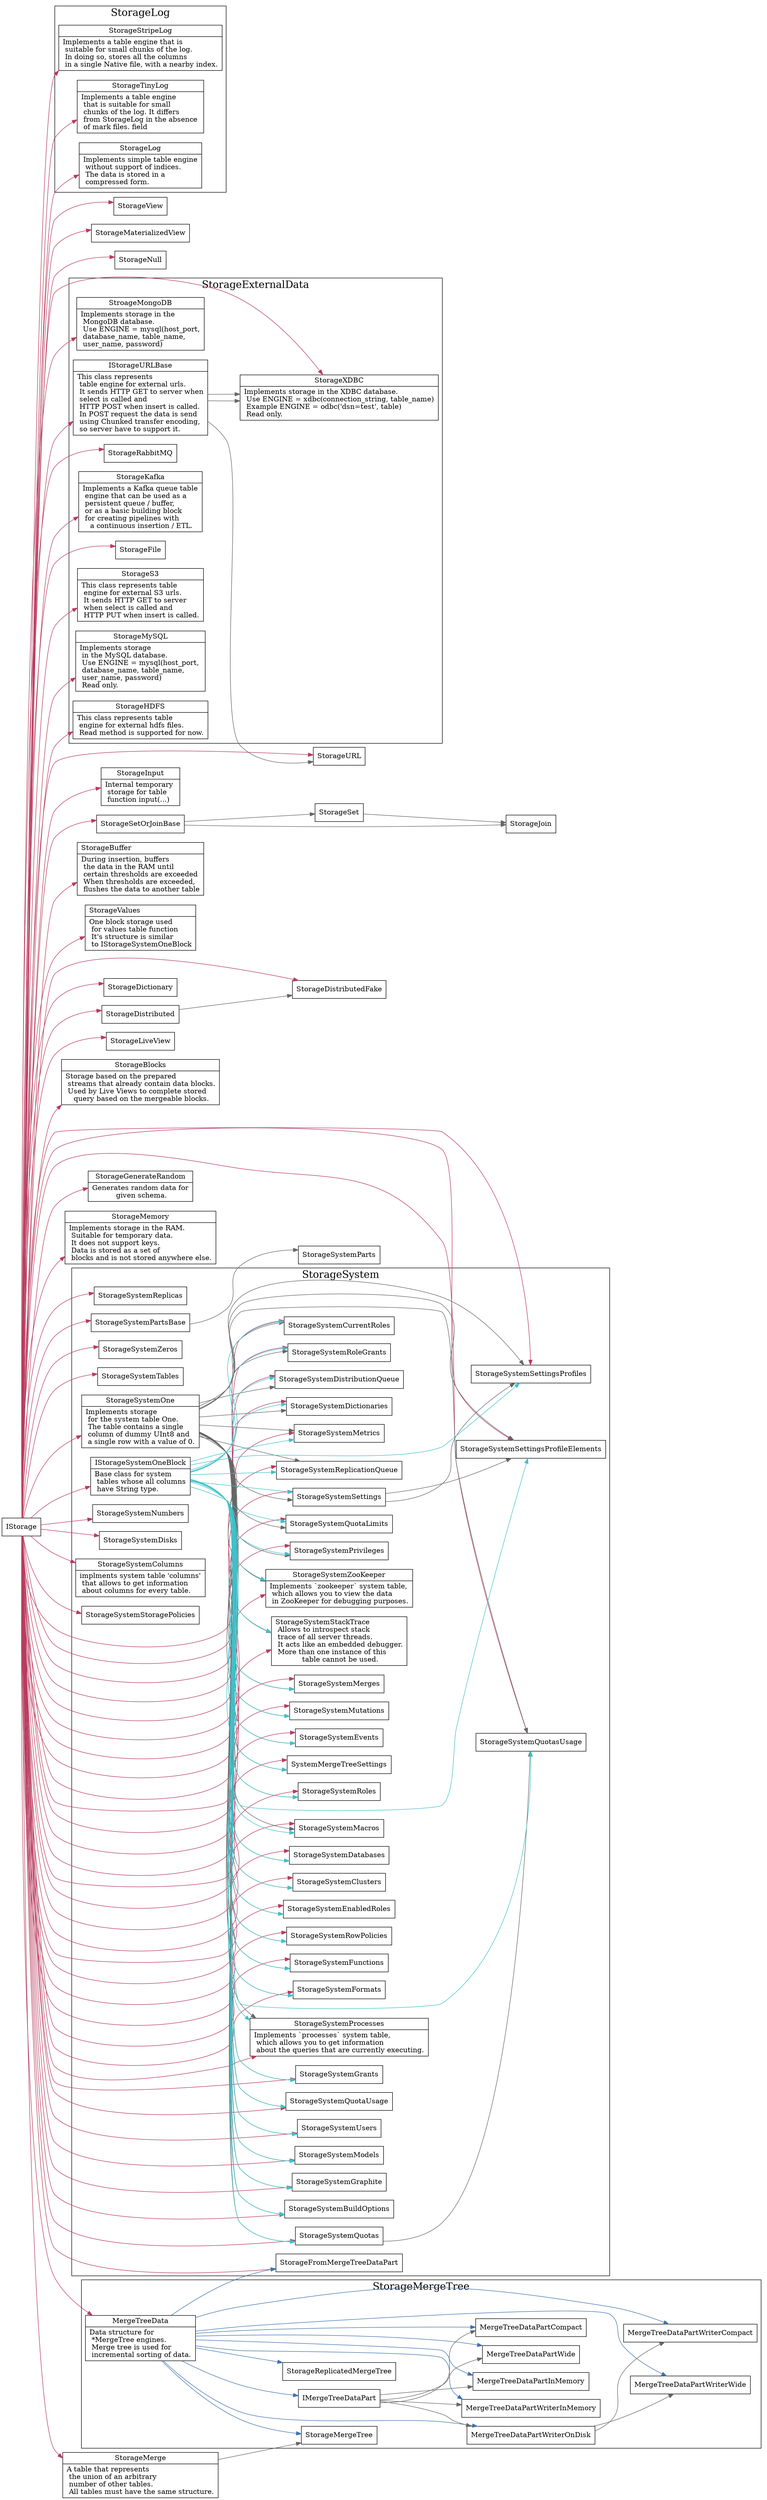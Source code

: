 digraph istorageInheirt {
  node[shape=box];
  edge[color=gray40];
  newrank=true;
  rankdir=LR;
  IStorage -> {
    StorageTinyLog;
    StorageView;
    StorageMaterializedView;
    StorageNull;
    StorageFile;
    StorageS3;
    StorageMySQL;
    StorageXDBC;
    StorageGenerateRandom;
    StorageHDFS;
    StorageMemory;
    StorageMongoDB;
    StorageLog;
    IStorageURLBase;
    StorageURL;
    StorageInput;
    StorageStripeLog;
    StorageDistributed;
    StorageBuffer;
    StorageValues;
    StorageSetOrJoinBase;
    StorageDictionary;
    StorageMerge;
    StorageLiveView;
    StorageBlocks;
    StorageRabbitMQ;
    StorageSystemRoleGrants;
    StorageSystemDistributionQueue;
    StorageSystemBuildOptions;
    StorageSystemQuotasUsage;
    StorageSystemQuotas;
    StorageSystemColumns;
    StorageSystemCurrentRoles;
    StorageSystemSettingsProfileElements;
    StorageSystemDictionaries;
    StorageSystemMetrics;
    StorageSystemReplicationQueue;
    StorageSystemStoragePolicies;
    StorageSystemReplicas;
    StorageSystemSettings;
    StorageSystemQuotaLimits;
    StorageSystemPrivileges;
    StorageSystemZooKeeper;
    StorageSystemPartsBase;
    StorageSystemStackTrace;
    StorageSystemMerges;
    StorageSystemMutations;
    StorageSystemEvents;
    SystemMergeTreeSettings;
    StorageSystemRoles;
    StorageSystemMacros;
    StorageSystemDatabases;
    StorageSystemZeros;
    StorageSystemClusters;
    StorageSystemEnabledRoles;
    StorageSystemTables;
    StorageSystemRowPolicies;
    StorageSystemOne;
    IStorageSystemOneBlock;
    StorageSystemFunctions;
    StorageSystemFormats;
    StorageSystemProcesses;
    StorageSystemNumbers;
    StorageSystemGrants;
    StorageSystemQuotaUsage;
    StorageSystemUsers;
    StorageSystemDisks;
    StorageSystemModels;
    StorageSystemSettingsProfiles;
    StorageSystemGraphite;
    StorageFromMergeTreeDataPart;
    MergeTreeData;
    StorageKafka;
    StorageDistributedFake
  }[color="#b83b5e"]

  MergeTreeData -> {
    StorageMergeTree;
    StorageReplicatedMergeTree;
    IMergeTreeDataPart;
    MergeTreeDataPartWriterOnDisk;
    MergeTreeDataPartWriterInMemory;
    MergeTreeDataPartInMemory;
    StorageFromMergeTreeDataPart;
    MergeTreeDataPartWriterWide;
    MergeTreeDataPartWide;
    MergeTreeDataPartWriterCompact;
    MergeTreeDataPartCompact
  }[color="#3f72af"]

  MergeTreeDataPartWriterOnDisk -> {
    MergeTreeDataPartWriterWide;
    MergeTreeDataPartWriterCompact
  }
  IMergeTreeDataPart -> {
    MergeTreeDataPartWriterOnDisk;
    MergeTreeDataPartWriterInMemory;
    MergeTreeDataPartInMemory;
    MergeTreeDataPartWide;
    MergeTreeDataPartCompact
  }
  IStorageSystemOneBlock -> {
      StorageSystemRoleGrants;
      StorageSystemDistributionQueue;
      StorageSystemMetrics;
      StorageSystemBuildOptions;
      StorageSystemQuotasUsage;
      StorageSystemCurrentRoles;
      StorageSystemSettings;
      StorageSystemQuotas;
      StorageSystemDictionaries;
      StorageSystemReplicationQueue;
      StorageSystemQuotaLimits;
      StorageSystemMutations;
      StorageSystemStackTrace;
      StorageSystemZooKeeper;
      StorageSystemSettingsProfileElements;
      StorageSystemMerges;
      StorageSystemPrivileges;
      StorageSystemDatabases;
      StorageSystemEvents;
      SystemMergeTreeSettings;
      StorageSystemRoles;
      StorageSystemMacros;
      StorageSystemClusters;
      StorageSystemEnabledRoles;
      StorageSystemRowPolicies;
      StorageSystemFormats;
      StorageSystemFunctions;
      StorageSystemProcesses;
      StorageSystemGrants;
      StorageSystemQuotaUsage;
      StorageSystemUsers;
      StorageSystemModels;
      StorageSystemGraphite;
      StorageSystemSettingsProfiles
  }[color="#3fc1c9"]

  StorageSystemQuotas -> {
      StorageSystemQuotasUsage
  }
  StorageSystemSettings -> {
      StorageSystemSettingsProfileElements;
      StorageSystemSettingsProfiles
  }
  StorageSystemOne -> {
      StorageSystemRoleGrants;
      StorageSystemBuildOptions;
      StorageSystemDistributionQueue;
      StorageSystemQuotasUsage;
      StorageSystemQuotas;
      StorageSystemMetrics;
      StorageSystemReplicationQueue;
      StorageSystemSettings;
      StorageSystemDictionaries;
      StorageSystemCurrentRoles;
      StorageSystemQuotaLimits;
      StorageSystemMutations;
      StorageSystemPrivileges;
      StorageSystemZooKeeper;
      StorageSystemStackTrace;
      StorageSystemMerges;
      StorageSystemSettingsProfileElements;
      StorageSystemDatabases;
      StorageSystemEvents;
      SystemMergeTreeSettings;
      StorageSystemMacros;
      StorageSystemRoles;
      StorageSystemClusters;
      StorageSystemEnabledRoles;
      StorageSystemRowPolicies;
      StorageSystemFunctions;
      StorageSystemFormats;
      StorageSystemGrants;
      StorageSystemProcesses;
      StorageSystemUsers;
      StorageSystemModels;
      StorageSystemQuotaUsage;
      StorageSystemSettingsProfiles;
      StorageSystemGraphite
    }
    StorageSystemPartsBase -> {
        StorageSystemParts
    }
    StorageMerge -> {
        StorageMergeTree
    }
    StorageSetOrJoinBase -> {
        StorageSet;
        StorageJoin
    }
    StorageSet -> {
        StorageJoin
    }
    StorageDistributed -> {
        StorageDistributedFake
    }
    IStorageURLBase -> {
        StorageXDBC
    }
    IStorageURLBase -> {
        StorageXDBC;
        StorageURL
    }

    StorageSystemOne[
      shape="record";
      label="{{
        StorageSystemOne|
        Implements storage \l 
        for the system table One.\l
        The table contains a single \l 
        column of dummy UInt8 and\l 
        a single row with a value of 0.\l
      }}";
    ];

    IStorageSystemOneBlock[
      shape="record";
      label="{{
        IStorageSystemOneBlock|
          Base class for system\l 
          tables whose all columns\l 
          have String type.\l
      }}";
    ];

    StorageSystemColumns[
      shape="record";
      label="{{
        StorageSystemColumns|
        implments system table 'columns'\l
        that allows to get information\l 
        about columns for every table.\l
      }}";
    ];

    MergeTreeData[
      shape="record";
      label="{{
        MergeTreeData|
            Data structure for \l 
            *MergeTree engines.\l
            Merge tree is used for\l 
            incremental sorting of data.
      }}";
    ];
    
    StorageTinyLog[
      shape="record";
      label="{{
        StorageTinyLog|
            Implements a table engine\l 
            that is suitable for small\l 
            chunks of the log. It differs\l
            from StorageLog in the absence \l 
            of mark files.
          field \l
      }}";
    ];
    StorageStripeLog[
      shape="record";
      label="{{
        StorageStripeLog|
            Implements a table engine that is\l 
            suitable for small chunks of the log.\l
            In doing so, stores all the columns \l 
            in a single Native file, with a nearby index.\l
      }}";
    ];

    StorageLog[
      shape="record";
      label="{{
        StorageLog|
            Implements simple table engine\l 
            without support of indices.\l
            The data is stored in a \l
            compressed form.\l
      }}";
    ];

    StorageMemory[
      shape="record";
      label="{{
        StorageMemory|
          Implements storage in the RAM.\l
          Suitable for temporary data.\l
          It does not support keys.\l
          Data is stored as a set of\l 
          blocks and is not stored anywhere else.\l
      }}";
    ];

    StorageBlocks[
      shape="record";
      label="{{
        StorageBlocks|
            Storage based on the prepared\l 
            streams that already contain data blocks.\l
            Used by Live Views to complete stored\l
            query based on the mergeable blocks.
      }}";
    ];
    StorageMySQL[
      shape="record";
      label="{{
        StorageMySQL|
          Implements storage\l 
          in the MySQL database.\l
          Use ENGINE = mysql(host_port, \l 
          database_name, table_name, \l 
          user_name, password)\l
          Read only.\l
      }}";
    ];

    StorageMongoDB[
      shape="record";
      label="{{
        StroageMongoDB|
           Implements storage in the\l 
           MongoDB database.\l
           Use ENGINE = mysql(host_port,\l 
           database_name, table_name,\l 
           user_name, password)\l
      }}";
    ];

    StorageS3[
      shape="record";
      label="{{
        StorageS3|
          This class represents table\l 
          engine for external S3 urls.\l
          It sends HTTP GET to server \l 
          when select is called and\l
          HTTP PUT when insert is called.
      }}";
    ];
    StorageHDFS[
      shape="record";
      label="{{
        StorageHDFS|
          This class represents table \l 
          engine for external hdfs files.\l
          Read method is supported for now.\l
      }}";
    ];

    StorageInput[
      shape="record";
      label="{{
        StorageInput|
          Internal temporary \l 
          storage for table \l 
          function input(...)\l
      }}";
    ];

    IStorageURLBase[
      shape="record";
      label="{{
        IStorageURLBase|
            This class represents \l 
            table engine for external urls.\l
            It sends HTTP GET to server when\l 
            select is called and\l
            HTTP POST when insert is called.\l 
            In POST request the data is send\l
            using Chunked transfer encoding, \l 
            so server have to support it.\l
      }}";
    ];

    StorageXDBC[
      shape="record";
      label="{{
        StorageXDBC|
            Implements storage in the XDBC database.\l
            Use ENGINE = xdbc(connection_string, table_name)\l
            Example ENGINE = odbc('dsn=test', table)\l
            Read only.\l
      }}";
    ];

    StorageKafka[
      shape="record";
      label="{{
        StorageKafka|
          Implements a Kafka queue table\l
          engine that can be used as a \l 
          persistent queue / buffer,\l
           or as a basic building block\l 
           for creating pipelines with\l 
           a continuous insertion / ETL.
      }}";
    ];

    StorageGenerateRandom[
      shape="record";
      label="{{
        StorageGenerateRandom|
          Generates random data for\l 
          given schema.
      }}";
    ];

    StorageBuffer[
      shape="record";
      label="{{
      StorageBuffer\l|
          During insertion, buffers\l 
          the data in the RAM until\l
          certain thresholds are exceeded\l
          When thresholds are exceeded,\l
          flushes the data to another table\l
      }}";
    ];

    StorageMerge[
      shape="record";
      label="{{
        StorageMerge|
          A table that represents\l 
          the union of an arbitrary\l 
          number of other tables.\l
          All tables must have the same structure.\l
      }}";
    ];

    StorageValues[
      shape="record";
      label="{{
        StorageValues\l|
           One block storage used \l 
           for values table function\l
           It's structure is similar \l 
           to IStorageSystemOneBlock\l
      }}";
    ];

    StorageSystemZooKeeper[
      shape="record";
      label="{{
        StorageSystemZooKeeper|
          Implements `zookeeper` system table,\l
          which allows you to view the data\l
          in ZooKeeper for debugging purposes.\l
      }}";
    ];
    StorageSystemStackTrace[
      shape="record";
      label="{{
        StorageSystemStackTrace\l
            Allows to introspect stack \l 
            trace of all server threads.\l
            It acts like an embedded debugger.\l
            More than one instance of this\l 
            table cannot be used.
      }}";
    ];
    StorageSystemProcesses[
      shape="record";
      label="{{
        StorageSystemProcesses|
          Implements `processes` system table,\l 
          which allows you to get information \l 
          about the queries that are currently executing.\l
      }}";
    ];

    subgraph cluster_StorageSystem {
      graph[label="StorageSystem";fontsize=20;];
      StorageSystemStackTrace;
        StorageSystemRoleGrants;
        StorageSystemDistributionQueue;
        StorageSystemBuildOptions;
        StorageSystemQuotasUsage;
        StorageSystemQuotas;
        StorageSystemColumns;
        StorageSystemCurrentRoles;
        StorageSystemSettingsProfileElements;
        StorageSystemDictionaries;
        StorageSystemMetrics;
        StorageSystemReplicationQueue;
        StorageSystemStoragePolicies;
        StorageSystemReplicas;
        StorageSystemSettings;
        StorageSystemQuotaLimits;
        StorageSystemPrivileges;
        StorageSystemZooKeeper;
        StorageSystemPartsBase;
        StorageSystemStackTrace;
        StorageSystemMerges;
        StorageSystemMutations;
        StorageSystemEvents;
        SystemMergeTreeSettings;
        StorageSystemRoles;
        StorageSystemMacros;
        StorageSystemDatabases;
        StorageSystemZeros;
        StorageSystemClusters;
        StorageSystemEnabledRoles;
        StorageSystemTables;
        StorageSystemRowPolicies;
        StorageSystemOne;
        IStorageSystemOneBlock;
        StorageSystemFunctions;
        StorageSystemFormats;
        StorageSystemProcesses;
        StorageSystemNumbers;
        StorageSystemGrants;
        StorageSystemQuotaUsage;
        StorageSystemUsers;
        StorageSystemDisks;
        StorageSystemModels;
        StorageSystemSettingsProfiles;
        StorageSystemGraphite;
        StorageFromMergeTreeDataPart;
    }

    subgraph cluster_StorageExternalData {
      graph[label="StorageExternalData";fontsize=20;];
      StorageKafka;
      StorageHDFS;
      StorageMySQL;
      StorageS3;
      StorageRabbitMQ;
      StorageMongoDB;
      StorageFile;
      IStorageURLBase;
      StorageXDBC;
    }

    subgraph cluster_StorageLog {
      graph[label="StorageLog";fontsize=20;];
      StorageTinyLog;
      StorageStripeLog;
      StorageLog;
    }

    subgraph cluster_StorageMergeTree {
      graph[label="StorageMergeTree";fontsize=20;];
      StorageMergeTree;
      StorageReplicatedMergeTree;
      IMergeTreeDataPart;
      MergeTreeDataPartWriterOnDisk;
      MergeTreeDataPartWriterInMemory;
      MergeTreeDataPartInMemory;
      StorageFromMergeTreeDataPart;
      MergeTreeDataPartWriterWide;
      MergeTreeDataPartWide;
      MergeTreeDataPartWriterCompact;
      MergeTreeDataPartCompact
      MergeTreeData;
    }

}
